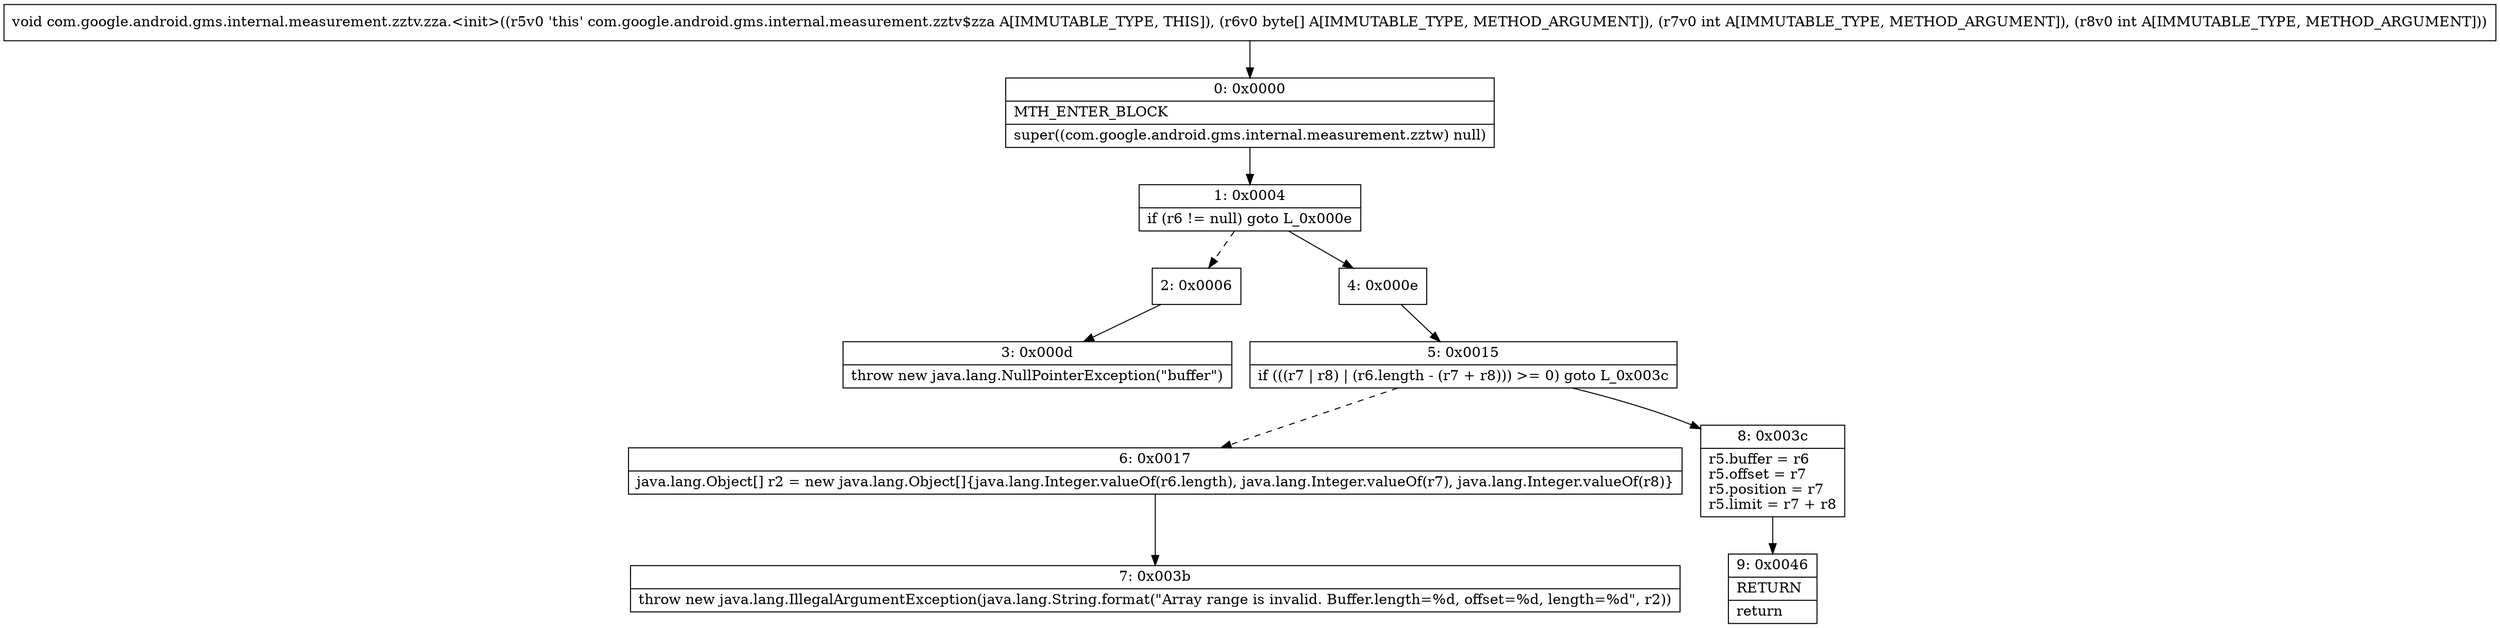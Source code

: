 digraph "CFG forcom.google.android.gms.internal.measurement.zztv.zza.\<init\>([BII)V" {
Node_0 [shape=record,label="{0\:\ 0x0000|MTH_ENTER_BLOCK\l|super((com.google.android.gms.internal.measurement.zztw) null)\l}"];
Node_1 [shape=record,label="{1\:\ 0x0004|if (r6 != null) goto L_0x000e\l}"];
Node_2 [shape=record,label="{2\:\ 0x0006}"];
Node_3 [shape=record,label="{3\:\ 0x000d|throw new java.lang.NullPointerException(\"buffer\")\l}"];
Node_4 [shape=record,label="{4\:\ 0x000e}"];
Node_5 [shape=record,label="{5\:\ 0x0015|if (((r7 \| r8) \| (r6.length \- (r7 + r8))) \>= 0) goto L_0x003c\l}"];
Node_6 [shape=record,label="{6\:\ 0x0017|java.lang.Object[] r2 = new java.lang.Object[]\{java.lang.Integer.valueOf(r6.length), java.lang.Integer.valueOf(r7), java.lang.Integer.valueOf(r8)\}\l}"];
Node_7 [shape=record,label="{7\:\ 0x003b|throw new java.lang.IllegalArgumentException(java.lang.String.format(\"Array range is invalid. Buffer.length=%d, offset=%d, length=%d\", r2))\l}"];
Node_8 [shape=record,label="{8\:\ 0x003c|r5.buffer = r6\lr5.offset = r7\lr5.position = r7\lr5.limit = r7 + r8\l}"];
Node_9 [shape=record,label="{9\:\ 0x0046|RETURN\l|return\l}"];
MethodNode[shape=record,label="{void com.google.android.gms.internal.measurement.zztv.zza.\<init\>((r5v0 'this' com.google.android.gms.internal.measurement.zztv$zza A[IMMUTABLE_TYPE, THIS]), (r6v0 byte[] A[IMMUTABLE_TYPE, METHOD_ARGUMENT]), (r7v0 int A[IMMUTABLE_TYPE, METHOD_ARGUMENT]), (r8v0 int A[IMMUTABLE_TYPE, METHOD_ARGUMENT])) }"];
MethodNode -> Node_0;
Node_0 -> Node_1;
Node_1 -> Node_2[style=dashed];
Node_1 -> Node_4;
Node_2 -> Node_3;
Node_4 -> Node_5;
Node_5 -> Node_6[style=dashed];
Node_5 -> Node_8;
Node_6 -> Node_7;
Node_8 -> Node_9;
}

